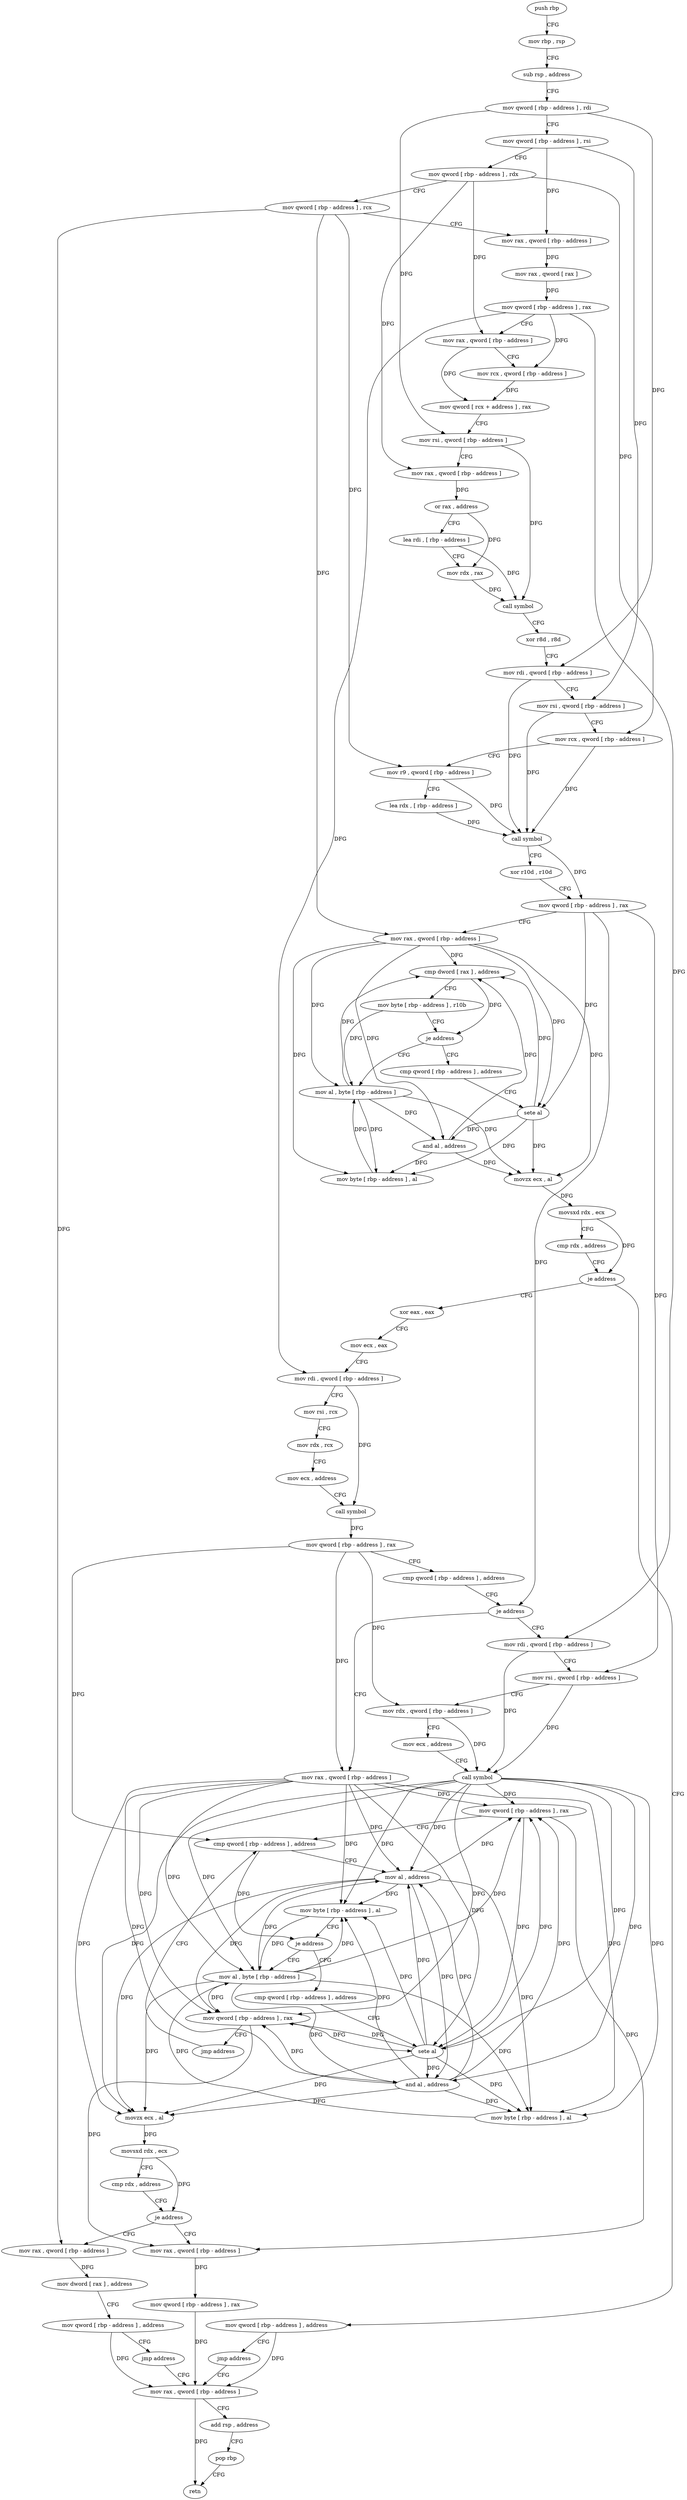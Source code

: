 digraph "func" {
"4237664" [label = "push rbp" ]
"4237665" [label = "mov rbp , rsp" ]
"4237668" [label = "sub rsp , address" ]
"4237672" [label = "mov qword [ rbp - address ] , rdi" ]
"4237676" [label = "mov qword [ rbp - address ] , rsi" ]
"4237680" [label = "mov qword [ rbp - address ] , rdx" ]
"4237684" [label = "mov qword [ rbp - address ] , rcx" ]
"4237688" [label = "mov rax , qword [ rbp - address ]" ]
"4237692" [label = "mov rax , qword [ rax ]" ]
"4237695" [label = "mov qword [ rbp - address ] , rax" ]
"4237699" [label = "mov rax , qword [ rbp - address ]" ]
"4237703" [label = "mov rcx , qword [ rbp - address ]" ]
"4237707" [label = "mov qword [ rcx + address ] , rax" ]
"4237714" [label = "mov rsi , qword [ rbp - address ]" ]
"4237718" [label = "mov rax , qword [ rbp - address ]" ]
"4237722" [label = "or rax , address" ]
"4237728" [label = "lea rdi , [ rbp - address ]" ]
"4237732" [label = "mov rdx , rax" ]
"4237735" [label = "call symbol" ]
"4237740" [label = "xor r8d , r8d" ]
"4237743" [label = "mov rdi , qword [ rbp - address ]" ]
"4237747" [label = "mov rsi , qword [ rbp - address ]" ]
"4237751" [label = "mov rcx , qword [ rbp - address ]" ]
"4237755" [label = "mov r9 , qword [ rbp - address ]" ]
"4237759" [label = "lea rdx , [ rbp - address ]" ]
"4237763" [label = "call symbol" ]
"4237768" [label = "xor r10d , r10d" ]
"4237771" [label = "mov qword [ rbp - address ] , rax" ]
"4237775" [label = "mov rax , qword [ rbp - address ]" ]
"4237779" [label = "cmp dword [ rax ] , address" ]
"4237782" [label = "mov byte [ rbp - address ] , r10b" ]
"4237786" [label = "je address" ]
"4237803" [label = "mov al , byte [ rbp - address ]" ]
"4237792" [label = "cmp qword [ rbp - address ] , address" ]
"4237806" [label = "and al , address" ]
"4237808" [label = "movzx ecx , al" ]
"4237811" [label = "movsxd rdx , ecx" ]
"4237814" [label = "cmp rdx , address" ]
"4237818" [label = "je address" ]
"4237837" [label = "xor eax , eax" ]
"4237824" [label = "mov qword [ rbp - address ] , address" ]
"4237797" [label = "sete al" ]
"4237800" [label = "mov byte [ rbp - address ] , al" ]
"4237839" [label = "mov ecx , eax" ]
"4237841" [label = "mov rdi , qword [ rbp - address ]" ]
"4237845" [label = "mov rsi , rcx" ]
"4237848" [label = "mov rdx , rcx" ]
"4237851" [label = "mov ecx , address" ]
"4237856" [label = "call symbol" ]
"4237861" [label = "mov qword [ rbp - address ] , rax" ]
"4237865" [label = "cmp qword [ rbp - address ] , address" ]
"4237870" [label = "je address" ]
"4237907" [label = "mov rax , qword [ rbp - address ]" ]
"4237876" [label = "mov rdi , qword [ rbp - address ]" ]
"4237832" [label = "jmp address" ]
"4237994" [label = "mov rax , qword [ rbp - address ]" ]
"4237911" [label = "mov qword [ rbp - address ] , rax" ]
"4237915" [label = "cmp qword [ rbp - address ] , address" ]
"4237880" [label = "mov rsi , qword [ rbp - address ]" ]
"4237884" [label = "mov rdx , qword [ rbp - address ]" ]
"4237888" [label = "mov ecx , address" ]
"4237893" [label = "call symbol" ]
"4237898" [label = "mov qword [ rbp - address ] , rax" ]
"4237902" [label = "jmp address" ]
"4237998" [label = "add rsp , address" ]
"4238002" [label = "pop rbp" ]
"4238003" [label = "retn" ]
"4237942" [label = "mov al , byte [ rbp - address ]" ]
"4237945" [label = "and al , address" ]
"4237947" [label = "movzx ecx , al" ]
"4237950" [label = "movsxd rdx , ecx" ]
"4237953" [label = "cmp rdx , address" ]
"4237957" [label = "je address" ]
"4237986" [label = "mov rax , qword [ rbp - address ]" ]
"4237963" [label = "mov rax , qword [ rbp - address ]" ]
"4237931" [label = "cmp qword [ rbp - address ] , address" ]
"4237936" [label = "sete al" ]
"4237939" [label = "mov byte [ rbp - address ] , al" ]
"4237920" [label = "mov al , address" ]
"4237922" [label = "mov byte [ rbp - address ] , al" ]
"4237925" [label = "je address" ]
"4237990" [label = "mov qword [ rbp - address ] , rax" ]
"4237967" [label = "mov dword [ rax ] , address" ]
"4237973" [label = "mov qword [ rbp - address ] , address" ]
"4237981" [label = "jmp address" ]
"4237664" -> "4237665" [ label = "CFG" ]
"4237665" -> "4237668" [ label = "CFG" ]
"4237668" -> "4237672" [ label = "CFG" ]
"4237672" -> "4237676" [ label = "CFG" ]
"4237672" -> "4237714" [ label = "DFG" ]
"4237672" -> "4237743" [ label = "DFG" ]
"4237676" -> "4237680" [ label = "CFG" ]
"4237676" -> "4237688" [ label = "DFG" ]
"4237676" -> "4237747" [ label = "DFG" ]
"4237680" -> "4237684" [ label = "CFG" ]
"4237680" -> "4237699" [ label = "DFG" ]
"4237680" -> "4237718" [ label = "DFG" ]
"4237680" -> "4237751" [ label = "DFG" ]
"4237684" -> "4237688" [ label = "CFG" ]
"4237684" -> "4237755" [ label = "DFG" ]
"4237684" -> "4237775" [ label = "DFG" ]
"4237684" -> "4237963" [ label = "DFG" ]
"4237688" -> "4237692" [ label = "DFG" ]
"4237692" -> "4237695" [ label = "DFG" ]
"4237695" -> "4237699" [ label = "CFG" ]
"4237695" -> "4237703" [ label = "DFG" ]
"4237695" -> "4237841" [ label = "DFG" ]
"4237695" -> "4237876" [ label = "DFG" ]
"4237699" -> "4237703" [ label = "CFG" ]
"4237699" -> "4237707" [ label = "DFG" ]
"4237703" -> "4237707" [ label = "DFG" ]
"4237707" -> "4237714" [ label = "CFG" ]
"4237714" -> "4237718" [ label = "CFG" ]
"4237714" -> "4237735" [ label = "DFG" ]
"4237718" -> "4237722" [ label = "DFG" ]
"4237722" -> "4237728" [ label = "CFG" ]
"4237722" -> "4237732" [ label = "DFG" ]
"4237728" -> "4237732" [ label = "CFG" ]
"4237728" -> "4237735" [ label = "DFG" ]
"4237732" -> "4237735" [ label = "DFG" ]
"4237735" -> "4237740" [ label = "CFG" ]
"4237740" -> "4237743" [ label = "CFG" ]
"4237743" -> "4237747" [ label = "CFG" ]
"4237743" -> "4237763" [ label = "DFG" ]
"4237747" -> "4237751" [ label = "CFG" ]
"4237747" -> "4237763" [ label = "DFG" ]
"4237751" -> "4237755" [ label = "CFG" ]
"4237751" -> "4237763" [ label = "DFG" ]
"4237755" -> "4237759" [ label = "CFG" ]
"4237755" -> "4237763" [ label = "DFG" ]
"4237759" -> "4237763" [ label = "DFG" ]
"4237763" -> "4237768" [ label = "CFG" ]
"4237763" -> "4237771" [ label = "DFG" ]
"4237768" -> "4237771" [ label = "CFG" ]
"4237771" -> "4237775" [ label = "CFG" ]
"4237771" -> "4237797" [ label = "DFG" ]
"4237771" -> "4237870" [ label = "DFG" ]
"4237771" -> "4237880" [ label = "DFG" ]
"4237775" -> "4237779" [ label = "DFG" ]
"4237775" -> "4237803" [ label = "DFG" ]
"4237775" -> "4237806" [ label = "DFG" ]
"4237775" -> "4237808" [ label = "DFG" ]
"4237775" -> "4237797" [ label = "DFG" ]
"4237775" -> "4237800" [ label = "DFG" ]
"4237779" -> "4237782" [ label = "CFG" ]
"4237779" -> "4237786" [ label = "DFG" ]
"4237782" -> "4237786" [ label = "CFG" ]
"4237782" -> "4237803" [ label = "DFG" ]
"4237786" -> "4237803" [ label = "CFG" ]
"4237786" -> "4237792" [ label = "CFG" ]
"4237803" -> "4237806" [ label = "DFG" ]
"4237803" -> "4237779" [ label = "DFG" ]
"4237803" -> "4237808" [ label = "DFG" ]
"4237803" -> "4237800" [ label = "DFG" ]
"4237792" -> "4237797" [ label = "CFG" ]
"4237806" -> "4237808" [ label = "DFG" ]
"4237806" -> "4237779" [ label = "DFG" ]
"4237806" -> "4237800" [ label = "DFG" ]
"4237808" -> "4237811" [ label = "DFG" ]
"4237811" -> "4237814" [ label = "CFG" ]
"4237811" -> "4237818" [ label = "DFG" ]
"4237814" -> "4237818" [ label = "CFG" ]
"4237818" -> "4237837" [ label = "CFG" ]
"4237818" -> "4237824" [ label = "CFG" ]
"4237837" -> "4237839" [ label = "CFG" ]
"4237824" -> "4237832" [ label = "CFG" ]
"4237824" -> "4237994" [ label = "DFG" ]
"4237797" -> "4237800" [ label = "DFG" ]
"4237797" -> "4237779" [ label = "DFG" ]
"4237797" -> "4237806" [ label = "DFG" ]
"4237797" -> "4237808" [ label = "DFG" ]
"4237800" -> "4237803" [ label = "DFG" ]
"4237839" -> "4237841" [ label = "CFG" ]
"4237841" -> "4237845" [ label = "CFG" ]
"4237841" -> "4237856" [ label = "DFG" ]
"4237845" -> "4237848" [ label = "CFG" ]
"4237848" -> "4237851" [ label = "CFG" ]
"4237851" -> "4237856" [ label = "CFG" ]
"4237856" -> "4237861" [ label = "DFG" ]
"4237861" -> "4237865" [ label = "CFG" ]
"4237861" -> "4237907" [ label = "DFG" ]
"4237861" -> "4237884" [ label = "DFG" ]
"4237861" -> "4237915" [ label = "DFG" ]
"4237865" -> "4237870" [ label = "CFG" ]
"4237870" -> "4237907" [ label = "CFG" ]
"4237870" -> "4237876" [ label = "CFG" ]
"4237907" -> "4237911" [ label = "DFG" ]
"4237907" -> "4237898" [ label = "DFG" ]
"4237907" -> "4237920" [ label = "DFG" ]
"4237907" -> "4237922" [ label = "DFG" ]
"4237907" -> "4237942" [ label = "DFG" ]
"4237907" -> "4237945" [ label = "DFG" ]
"4237907" -> "4237947" [ label = "DFG" ]
"4237907" -> "4237936" [ label = "DFG" ]
"4237907" -> "4237939" [ label = "DFG" ]
"4237876" -> "4237880" [ label = "CFG" ]
"4237876" -> "4237893" [ label = "DFG" ]
"4237832" -> "4237994" [ label = "CFG" ]
"4237994" -> "4237998" [ label = "CFG" ]
"4237994" -> "4238003" [ label = "DFG" ]
"4237911" -> "4237915" [ label = "CFG" ]
"4237911" -> "4237936" [ label = "DFG" ]
"4237911" -> "4237986" [ label = "DFG" ]
"4237915" -> "4237920" [ label = "CFG" ]
"4237915" -> "4237925" [ label = "DFG" ]
"4237880" -> "4237884" [ label = "CFG" ]
"4237880" -> "4237893" [ label = "DFG" ]
"4237884" -> "4237888" [ label = "CFG" ]
"4237884" -> "4237893" [ label = "DFG" ]
"4237888" -> "4237893" [ label = "CFG" ]
"4237893" -> "4237898" [ label = "DFG" ]
"4237893" -> "4237911" [ label = "DFG" ]
"4237893" -> "4237920" [ label = "DFG" ]
"4237893" -> "4237922" [ label = "DFG" ]
"4237893" -> "4237942" [ label = "DFG" ]
"4237893" -> "4237945" [ label = "DFG" ]
"4237893" -> "4237947" [ label = "DFG" ]
"4237893" -> "4237936" [ label = "DFG" ]
"4237893" -> "4237939" [ label = "DFG" ]
"4237898" -> "4237902" [ label = "CFG" ]
"4237898" -> "4237936" [ label = "DFG" ]
"4237898" -> "4237986" [ label = "DFG" ]
"4237902" -> "4237915" [ label = "CFG" ]
"4237998" -> "4238002" [ label = "CFG" ]
"4238002" -> "4238003" [ label = "CFG" ]
"4237942" -> "4237945" [ label = "DFG" ]
"4237942" -> "4237911" [ label = "DFG" ]
"4237942" -> "4237898" [ label = "DFG" ]
"4237942" -> "4237920" [ label = "DFG" ]
"4237942" -> "4237922" [ label = "DFG" ]
"4237942" -> "4237947" [ label = "DFG" ]
"4237942" -> "4237939" [ label = "DFG" ]
"4237945" -> "4237947" [ label = "DFG" ]
"4237945" -> "4237911" [ label = "DFG" ]
"4237945" -> "4237898" [ label = "DFG" ]
"4237945" -> "4237920" [ label = "DFG" ]
"4237945" -> "4237922" [ label = "DFG" ]
"4237945" -> "4237939" [ label = "DFG" ]
"4237947" -> "4237950" [ label = "DFG" ]
"4237950" -> "4237953" [ label = "CFG" ]
"4237950" -> "4237957" [ label = "DFG" ]
"4237953" -> "4237957" [ label = "CFG" ]
"4237957" -> "4237986" [ label = "CFG" ]
"4237957" -> "4237963" [ label = "CFG" ]
"4237986" -> "4237990" [ label = "DFG" ]
"4237963" -> "4237967" [ label = "DFG" ]
"4237931" -> "4237936" [ label = "CFG" ]
"4237936" -> "4237939" [ label = "DFG" ]
"4237936" -> "4237911" [ label = "DFG" ]
"4237936" -> "4237898" [ label = "DFG" ]
"4237936" -> "4237920" [ label = "DFG" ]
"4237936" -> "4237922" [ label = "DFG" ]
"4237936" -> "4237945" [ label = "DFG" ]
"4237936" -> "4237947" [ label = "DFG" ]
"4237939" -> "4237942" [ label = "DFG" ]
"4237920" -> "4237922" [ label = "DFG" ]
"4237920" -> "4237911" [ label = "DFG" ]
"4237920" -> "4237898" [ label = "DFG" ]
"4237920" -> "4237945" [ label = "DFG" ]
"4237920" -> "4237947" [ label = "DFG" ]
"4237920" -> "4237939" [ label = "DFG" ]
"4237922" -> "4237925" [ label = "CFG" ]
"4237922" -> "4237942" [ label = "DFG" ]
"4237925" -> "4237942" [ label = "CFG" ]
"4237925" -> "4237931" [ label = "CFG" ]
"4237990" -> "4237994" [ label = "DFG" ]
"4237967" -> "4237973" [ label = "CFG" ]
"4237973" -> "4237981" [ label = "CFG" ]
"4237973" -> "4237994" [ label = "DFG" ]
"4237981" -> "4237994" [ label = "CFG" ]
}
